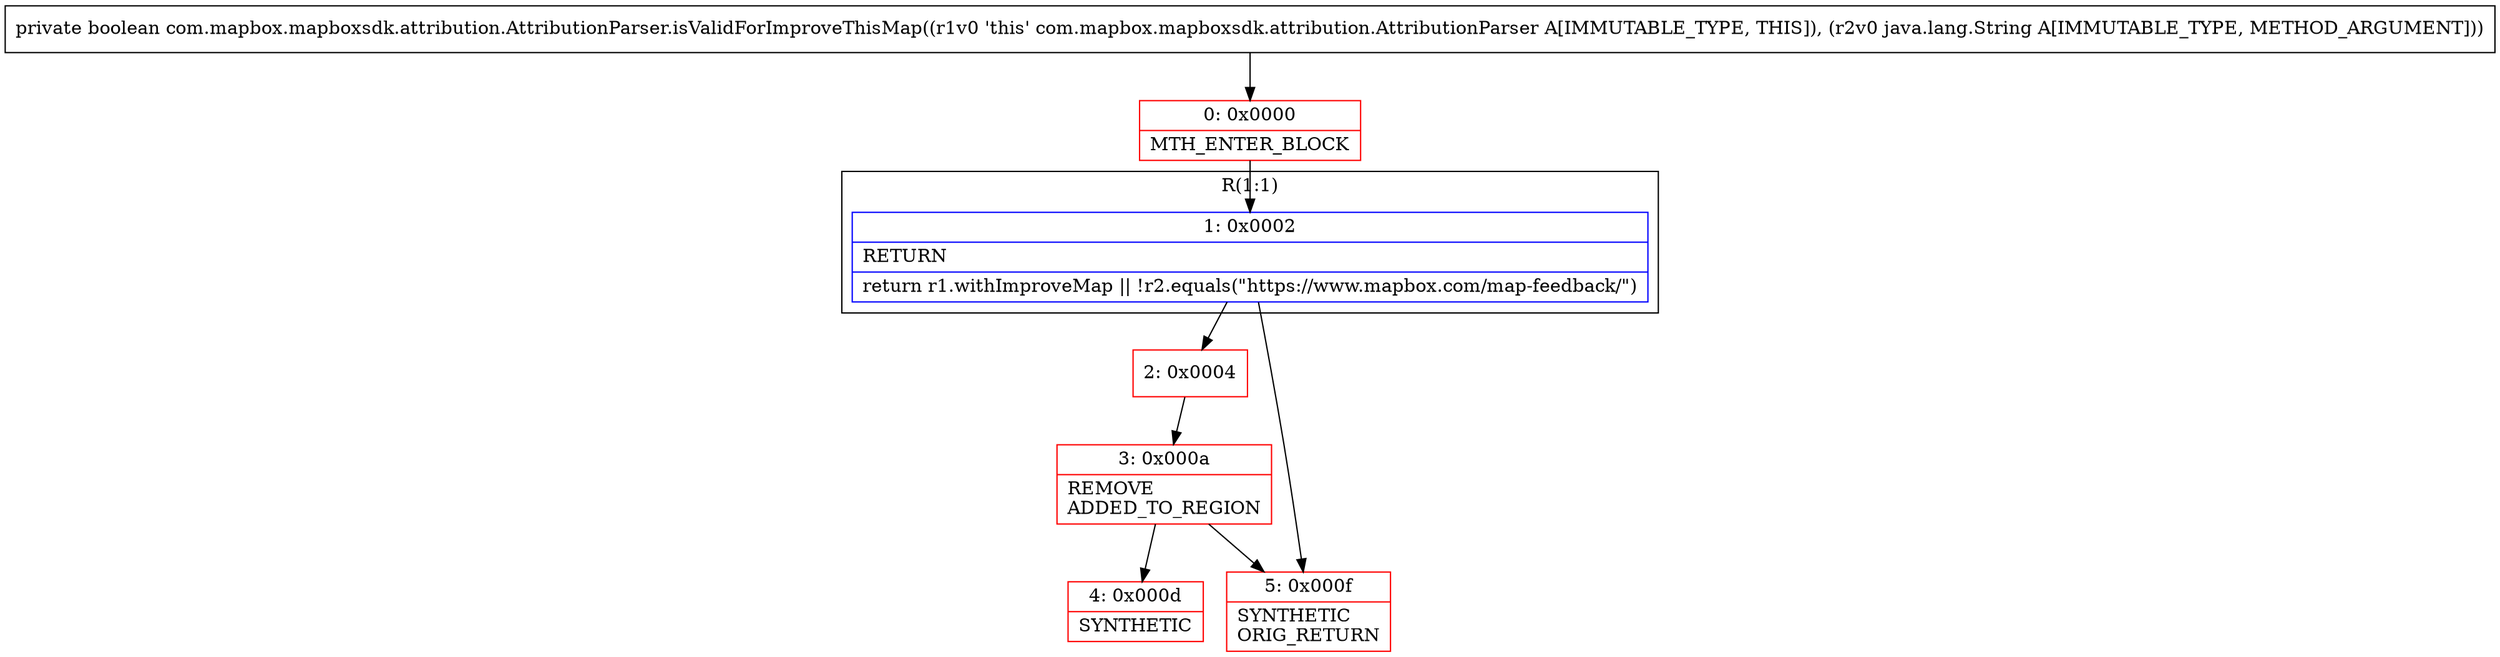 digraph "CFG forcom.mapbox.mapboxsdk.attribution.AttributionParser.isValidForImproveThisMap(Ljava\/lang\/String;)Z" {
subgraph cluster_Region_345099927 {
label = "R(1:1)";
node [shape=record,color=blue];
Node_1 [shape=record,label="{1\:\ 0x0002|RETURN\l|return r1.withImproveMap \|\| !r2.equals(\"https:\/\/www.mapbox.com\/map\-feedback\/\")\l}"];
}
Node_0 [shape=record,color=red,label="{0\:\ 0x0000|MTH_ENTER_BLOCK\l}"];
Node_2 [shape=record,color=red,label="{2\:\ 0x0004}"];
Node_3 [shape=record,color=red,label="{3\:\ 0x000a|REMOVE\lADDED_TO_REGION\l}"];
Node_4 [shape=record,color=red,label="{4\:\ 0x000d|SYNTHETIC\l}"];
Node_5 [shape=record,color=red,label="{5\:\ 0x000f|SYNTHETIC\lORIG_RETURN\l}"];
MethodNode[shape=record,label="{private boolean com.mapbox.mapboxsdk.attribution.AttributionParser.isValidForImproveThisMap((r1v0 'this' com.mapbox.mapboxsdk.attribution.AttributionParser A[IMMUTABLE_TYPE, THIS]), (r2v0 java.lang.String A[IMMUTABLE_TYPE, METHOD_ARGUMENT])) }"];
MethodNode -> Node_0;
Node_1 -> Node_2;
Node_1 -> Node_5;
Node_0 -> Node_1;
Node_2 -> Node_3;
Node_3 -> Node_4;
Node_3 -> Node_5;
}

